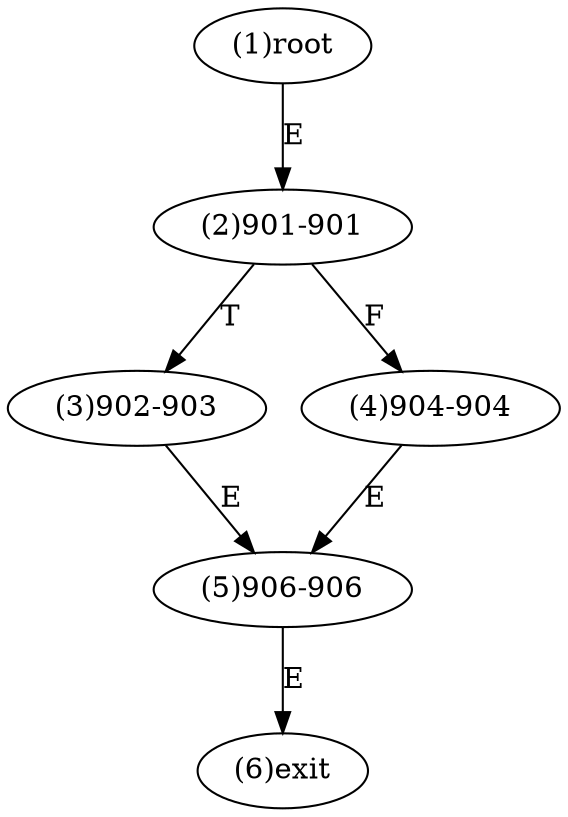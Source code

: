 digraph "" { 
1[ label="(1)root"];
2[ label="(2)901-901"];
3[ label="(3)902-903"];
4[ label="(4)904-904"];
5[ label="(5)906-906"];
6[ label="(6)exit"];
1->2[ label="E"];
2->4[ label="F"];
2->3[ label="T"];
3->5[ label="E"];
4->5[ label="E"];
5->6[ label="E"];
}